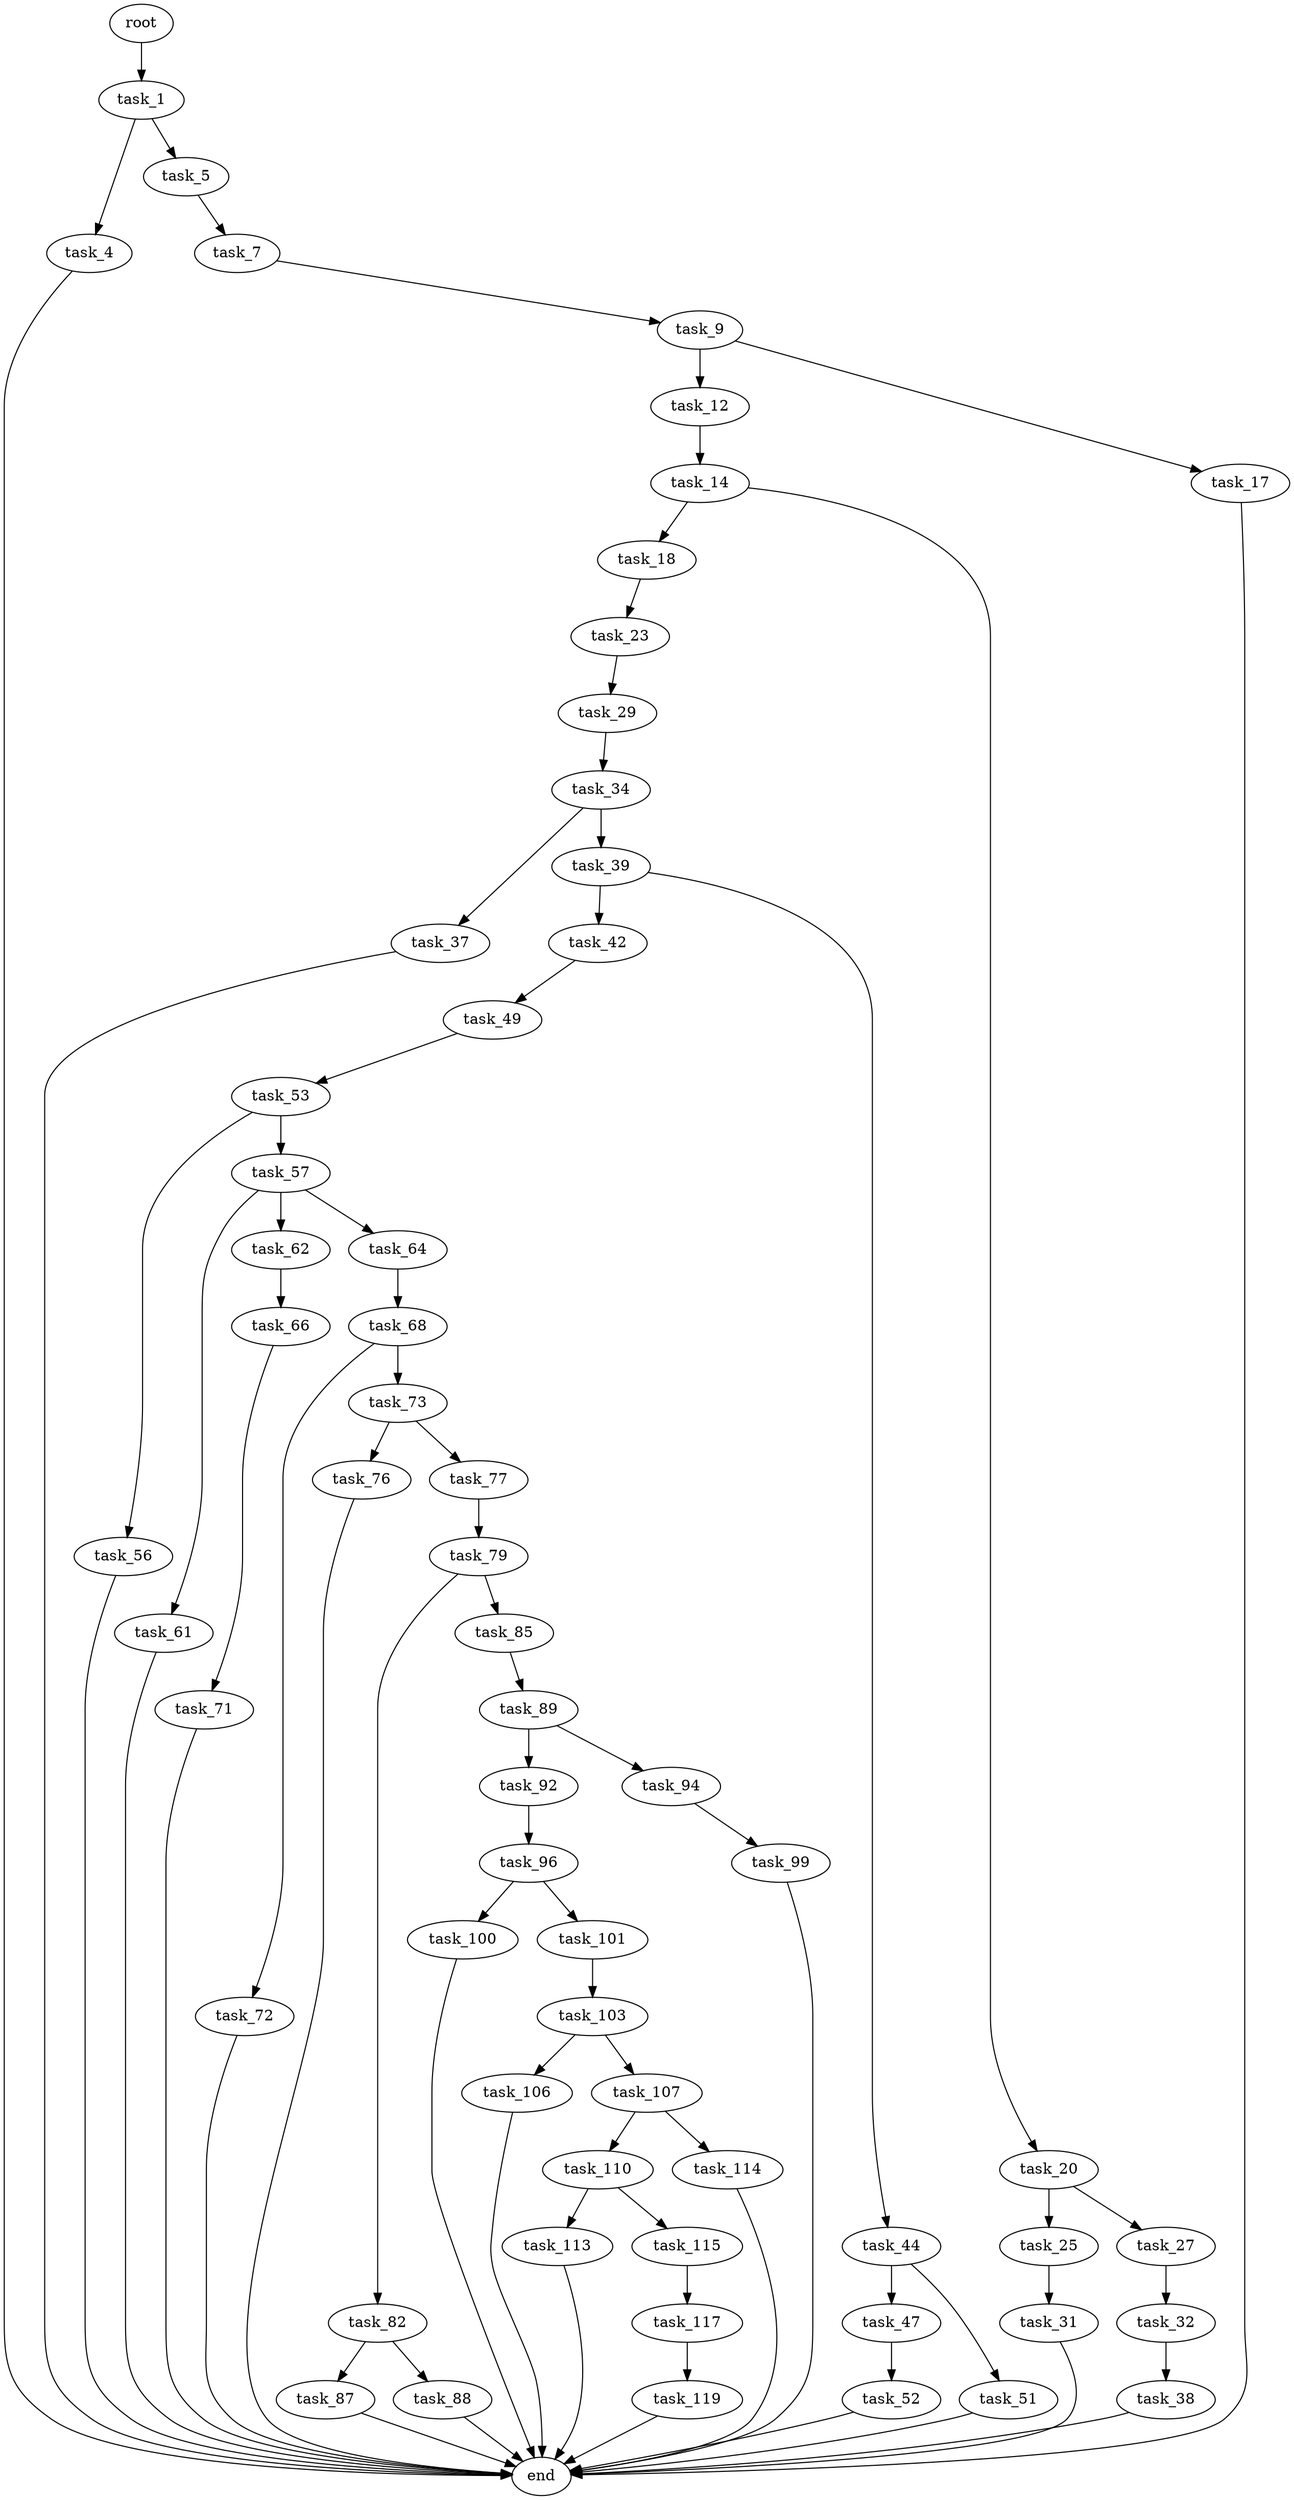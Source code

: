 digraph G {
  root [size="0.000000"];
  task_1 [size="260176956363.000000"];
  task_4 [size="38030870652.000000"];
  task_5 [size="21398029271.000000"];
  end [size="0.000000"];
  task_7 [size="536040162560.000000"];
  task_9 [size="20518143544.000000"];
  task_12 [size="28991029248.000000"];
  task_17 [size="68719476736.000000"];
  task_14 [size="25550328276.000000"];
  task_18 [size="134217728000.000000"];
  task_20 [size="10825878991.000000"];
  task_23 [size="319690683233.000000"];
  task_25 [size="6012884923.000000"];
  task_27 [size="437995398674.000000"];
  task_29 [size="28991029248.000000"];
  task_31 [size="134217728000.000000"];
  task_32 [size="28136514225.000000"];
  task_34 [size="93770621863.000000"];
  task_38 [size="22113096213.000000"];
  task_37 [size="231928233984.000000"];
  task_39 [size="28991029248.000000"];
  task_42 [size="68719476736.000000"];
  task_44 [size="39504731905.000000"];
  task_49 [size="68719476736.000000"];
  task_47 [size="2001494898.000000"];
  task_51 [size="19455907551.000000"];
  task_52 [size="8589934592.000000"];
  task_53 [size="549755813888.000000"];
  task_56 [size="1021669060198.000000"];
  task_57 [size="43306508608.000000"];
  task_61 [size="253627459595.000000"];
  task_62 [size="8602920316.000000"];
  task_64 [size="2793462729.000000"];
  task_66 [size="1583642273.000000"];
  task_68 [size="49409320737.000000"];
  task_71 [size="1580826893.000000"];
  task_72 [size="14796521981.000000"];
  task_73 [size="134217728000.000000"];
  task_76 [size="134217728000.000000"];
  task_77 [size="77986574957.000000"];
  task_79 [size="1073741824000.000000"];
  task_82 [size="33606901640.000000"];
  task_85 [size="558903792488.000000"];
  task_87 [size="134217728000.000000"];
  task_88 [size="516724406120.000000"];
  task_89 [size="68719476736.000000"];
  task_92 [size="68719476736.000000"];
  task_94 [size="1073741824000.000000"];
  task_96 [size="92779544280.000000"];
  task_99 [size="159591757188.000000"];
  task_100 [size="28991029248.000000"];
  task_101 [size="1561461068.000000"];
  task_103 [size="31606619160.000000"];
  task_106 [size="15064366482.000000"];
  task_107 [size="662223491488.000000"];
  task_110 [size="356328931972.000000"];
  task_114 [size="291339781535.000000"];
  task_113 [size="3824234771.000000"];
  task_115 [size="645824722192.000000"];
  task_117 [size="2891390330.000000"];
  task_119 [size="392205787606.000000"];

  root -> task_1 [size="1.000000"];
  task_1 -> task_4 [size="301989888.000000"];
  task_1 -> task_5 [size="301989888.000000"];
  task_4 -> end [size="1.000000"];
  task_5 -> task_7 [size="679477248.000000"];
  task_7 -> task_9 [size="411041792.000000"];
  task_9 -> task_12 [size="411041792.000000"];
  task_9 -> task_17 [size="411041792.000000"];
  task_12 -> task_14 [size="75497472.000000"];
  task_17 -> end [size="1.000000"];
  task_14 -> task_18 [size="536870912.000000"];
  task_14 -> task_20 [size="536870912.000000"];
  task_18 -> task_23 [size="209715200.000000"];
  task_20 -> task_25 [size="838860800.000000"];
  task_20 -> task_27 [size="838860800.000000"];
  task_23 -> task_29 [size="301989888.000000"];
  task_25 -> task_31 [size="209715200.000000"];
  task_27 -> task_32 [size="301989888.000000"];
  task_29 -> task_34 [size="75497472.000000"];
  task_31 -> end [size="1.000000"];
  task_32 -> task_38 [size="838860800.000000"];
  task_34 -> task_37 [size="411041792.000000"];
  task_34 -> task_39 [size="411041792.000000"];
  task_38 -> end [size="1.000000"];
  task_37 -> end [size="1.000000"];
  task_39 -> task_42 [size="75497472.000000"];
  task_39 -> task_44 [size="75497472.000000"];
  task_42 -> task_49 [size="134217728.000000"];
  task_44 -> task_47 [size="679477248.000000"];
  task_44 -> task_51 [size="679477248.000000"];
  task_49 -> task_53 [size="134217728.000000"];
  task_47 -> task_52 [size="33554432.000000"];
  task_51 -> end [size="1.000000"];
  task_52 -> end [size="1.000000"];
  task_53 -> task_56 [size="536870912.000000"];
  task_53 -> task_57 [size="536870912.000000"];
  task_56 -> end [size="1.000000"];
  task_57 -> task_61 [size="75497472.000000"];
  task_57 -> task_62 [size="75497472.000000"];
  task_57 -> task_64 [size="75497472.000000"];
  task_61 -> end [size="1.000000"];
  task_62 -> task_66 [size="838860800.000000"];
  task_64 -> task_68 [size="134217728.000000"];
  task_66 -> task_71 [size="33554432.000000"];
  task_68 -> task_72 [size="75497472.000000"];
  task_68 -> task_73 [size="75497472.000000"];
  task_71 -> end [size="1.000000"];
  task_72 -> end [size="1.000000"];
  task_73 -> task_76 [size="209715200.000000"];
  task_73 -> task_77 [size="209715200.000000"];
  task_76 -> end [size="1.000000"];
  task_77 -> task_79 [size="301989888.000000"];
  task_79 -> task_82 [size="838860800.000000"];
  task_79 -> task_85 [size="838860800.000000"];
  task_82 -> task_87 [size="536870912.000000"];
  task_82 -> task_88 [size="536870912.000000"];
  task_85 -> task_89 [size="679477248.000000"];
  task_87 -> end [size="1.000000"];
  task_88 -> end [size="1.000000"];
  task_89 -> task_92 [size="134217728.000000"];
  task_89 -> task_94 [size="134217728.000000"];
  task_92 -> task_96 [size="134217728.000000"];
  task_94 -> task_99 [size="838860800.000000"];
  task_96 -> task_100 [size="134217728.000000"];
  task_96 -> task_101 [size="134217728.000000"];
  task_99 -> end [size="1.000000"];
  task_100 -> end [size="1.000000"];
  task_101 -> task_103 [size="33554432.000000"];
  task_103 -> task_106 [size="536870912.000000"];
  task_103 -> task_107 [size="536870912.000000"];
  task_106 -> end [size="1.000000"];
  task_107 -> task_110 [size="536870912.000000"];
  task_107 -> task_114 [size="536870912.000000"];
  task_110 -> task_113 [size="536870912.000000"];
  task_110 -> task_115 [size="536870912.000000"];
  task_114 -> end [size="1.000000"];
  task_113 -> end [size="1.000000"];
  task_115 -> task_117 [size="536870912.000000"];
  task_117 -> task_119 [size="75497472.000000"];
  task_119 -> end [size="1.000000"];
}
